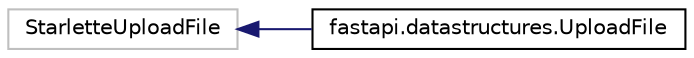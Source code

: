 digraph "Graphical Class Hierarchy"
{
 // LATEX_PDF_SIZE
  edge [fontname="Helvetica",fontsize="10",labelfontname="Helvetica",labelfontsize="10"];
  node [fontname="Helvetica",fontsize="10",shape=record];
  rankdir="LR";
  Node12764 [label="StarletteUploadFile",height=0.2,width=0.4,color="grey75", fillcolor="white", style="filled",tooltip=" "];
  Node12764 -> Node0 [dir="back",color="midnightblue",fontsize="10",style="solid",fontname="Helvetica"];
  Node0 [label="fastapi.datastructures.UploadFile",height=0.2,width=0.4,color="black", fillcolor="white", style="filled",URL="$classfastapi_1_1datastructures_1_1UploadFile.html",tooltip=" "];
}
